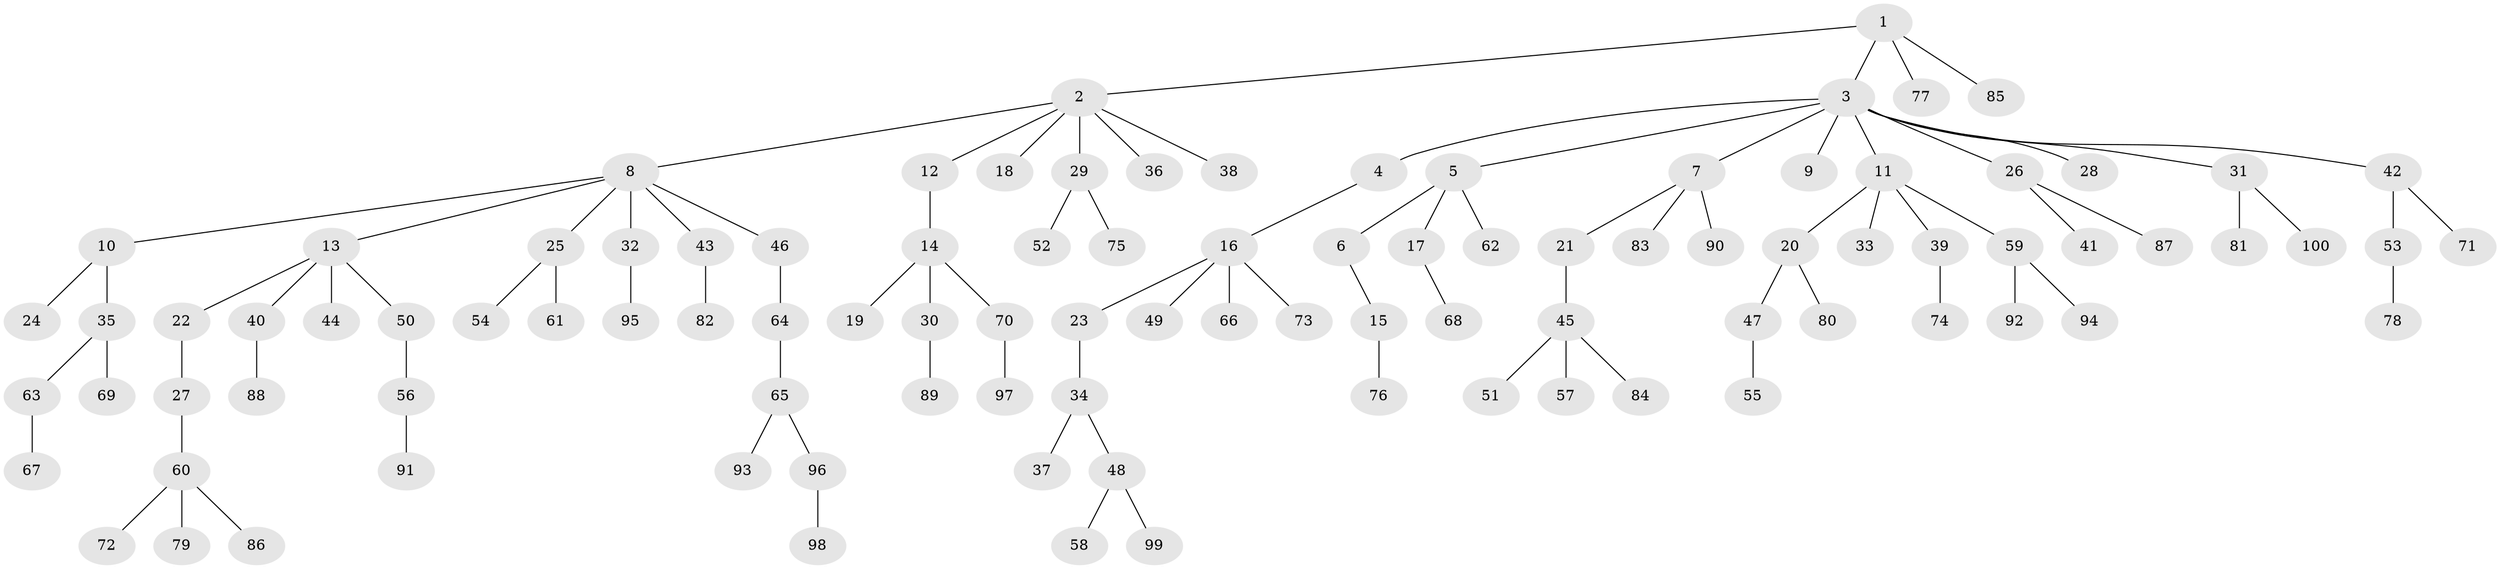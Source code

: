 // Generated by graph-tools (version 1.1) at 2025/38/02/21/25 10:38:55]
// undirected, 100 vertices, 99 edges
graph export_dot {
graph [start="1"]
  node [color=gray90,style=filled];
  1;
  2;
  3;
  4;
  5;
  6;
  7;
  8;
  9;
  10;
  11;
  12;
  13;
  14;
  15;
  16;
  17;
  18;
  19;
  20;
  21;
  22;
  23;
  24;
  25;
  26;
  27;
  28;
  29;
  30;
  31;
  32;
  33;
  34;
  35;
  36;
  37;
  38;
  39;
  40;
  41;
  42;
  43;
  44;
  45;
  46;
  47;
  48;
  49;
  50;
  51;
  52;
  53;
  54;
  55;
  56;
  57;
  58;
  59;
  60;
  61;
  62;
  63;
  64;
  65;
  66;
  67;
  68;
  69;
  70;
  71;
  72;
  73;
  74;
  75;
  76;
  77;
  78;
  79;
  80;
  81;
  82;
  83;
  84;
  85;
  86;
  87;
  88;
  89;
  90;
  91;
  92;
  93;
  94;
  95;
  96;
  97;
  98;
  99;
  100;
  1 -- 2;
  1 -- 3;
  1 -- 77;
  1 -- 85;
  2 -- 8;
  2 -- 12;
  2 -- 18;
  2 -- 29;
  2 -- 36;
  2 -- 38;
  3 -- 4;
  3 -- 5;
  3 -- 7;
  3 -- 9;
  3 -- 11;
  3 -- 26;
  3 -- 28;
  3 -- 31;
  3 -- 42;
  4 -- 16;
  5 -- 6;
  5 -- 17;
  5 -- 62;
  6 -- 15;
  7 -- 21;
  7 -- 83;
  7 -- 90;
  8 -- 10;
  8 -- 13;
  8 -- 25;
  8 -- 32;
  8 -- 43;
  8 -- 46;
  10 -- 24;
  10 -- 35;
  11 -- 20;
  11 -- 33;
  11 -- 39;
  11 -- 59;
  12 -- 14;
  13 -- 22;
  13 -- 40;
  13 -- 44;
  13 -- 50;
  14 -- 19;
  14 -- 30;
  14 -- 70;
  15 -- 76;
  16 -- 23;
  16 -- 49;
  16 -- 66;
  16 -- 73;
  17 -- 68;
  20 -- 47;
  20 -- 80;
  21 -- 45;
  22 -- 27;
  23 -- 34;
  25 -- 54;
  25 -- 61;
  26 -- 41;
  26 -- 87;
  27 -- 60;
  29 -- 52;
  29 -- 75;
  30 -- 89;
  31 -- 81;
  31 -- 100;
  32 -- 95;
  34 -- 37;
  34 -- 48;
  35 -- 63;
  35 -- 69;
  39 -- 74;
  40 -- 88;
  42 -- 53;
  42 -- 71;
  43 -- 82;
  45 -- 51;
  45 -- 57;
  45 -- 84;
  46 -- 64;
  47 -- 55;
  48 -- 58;
  48 -- 99;
  50 -- 56;
  53 -- 78;
  56 -- 91;
  59 -- 92;
  59 -- 94;
  60 -- 72;
  60 -- 79;
  60 -- 86;
  63 -- 67;
  64 -- 65;
  65 -- 93;
  65 -- 96;
  70 -- 97;
  96 -- 98;
}
